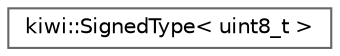 digraph "Graphical Class Hierarchy"
{
 // LATEX_PDF_SIZE
  bgcolor="transparent";
  edge [fontname=Helvetica,fontsize=10,labelfontname=Helvetica,labelfontsize=10];
  node [fontname=Helvetica,fontsize=10,shape=box,height=0.2,width=0.4];
  rankdir="LR";
  Node0 [id="Node000000",label="kiwi::SignedType\< uint8_t \>",height=0.2,width=0.4,color="grey40", fillcolor="white", style="filled",URL="$structkiwi_1_1SignedType_3_01uint8__t_01_4.html",tooltip=" "];
}
